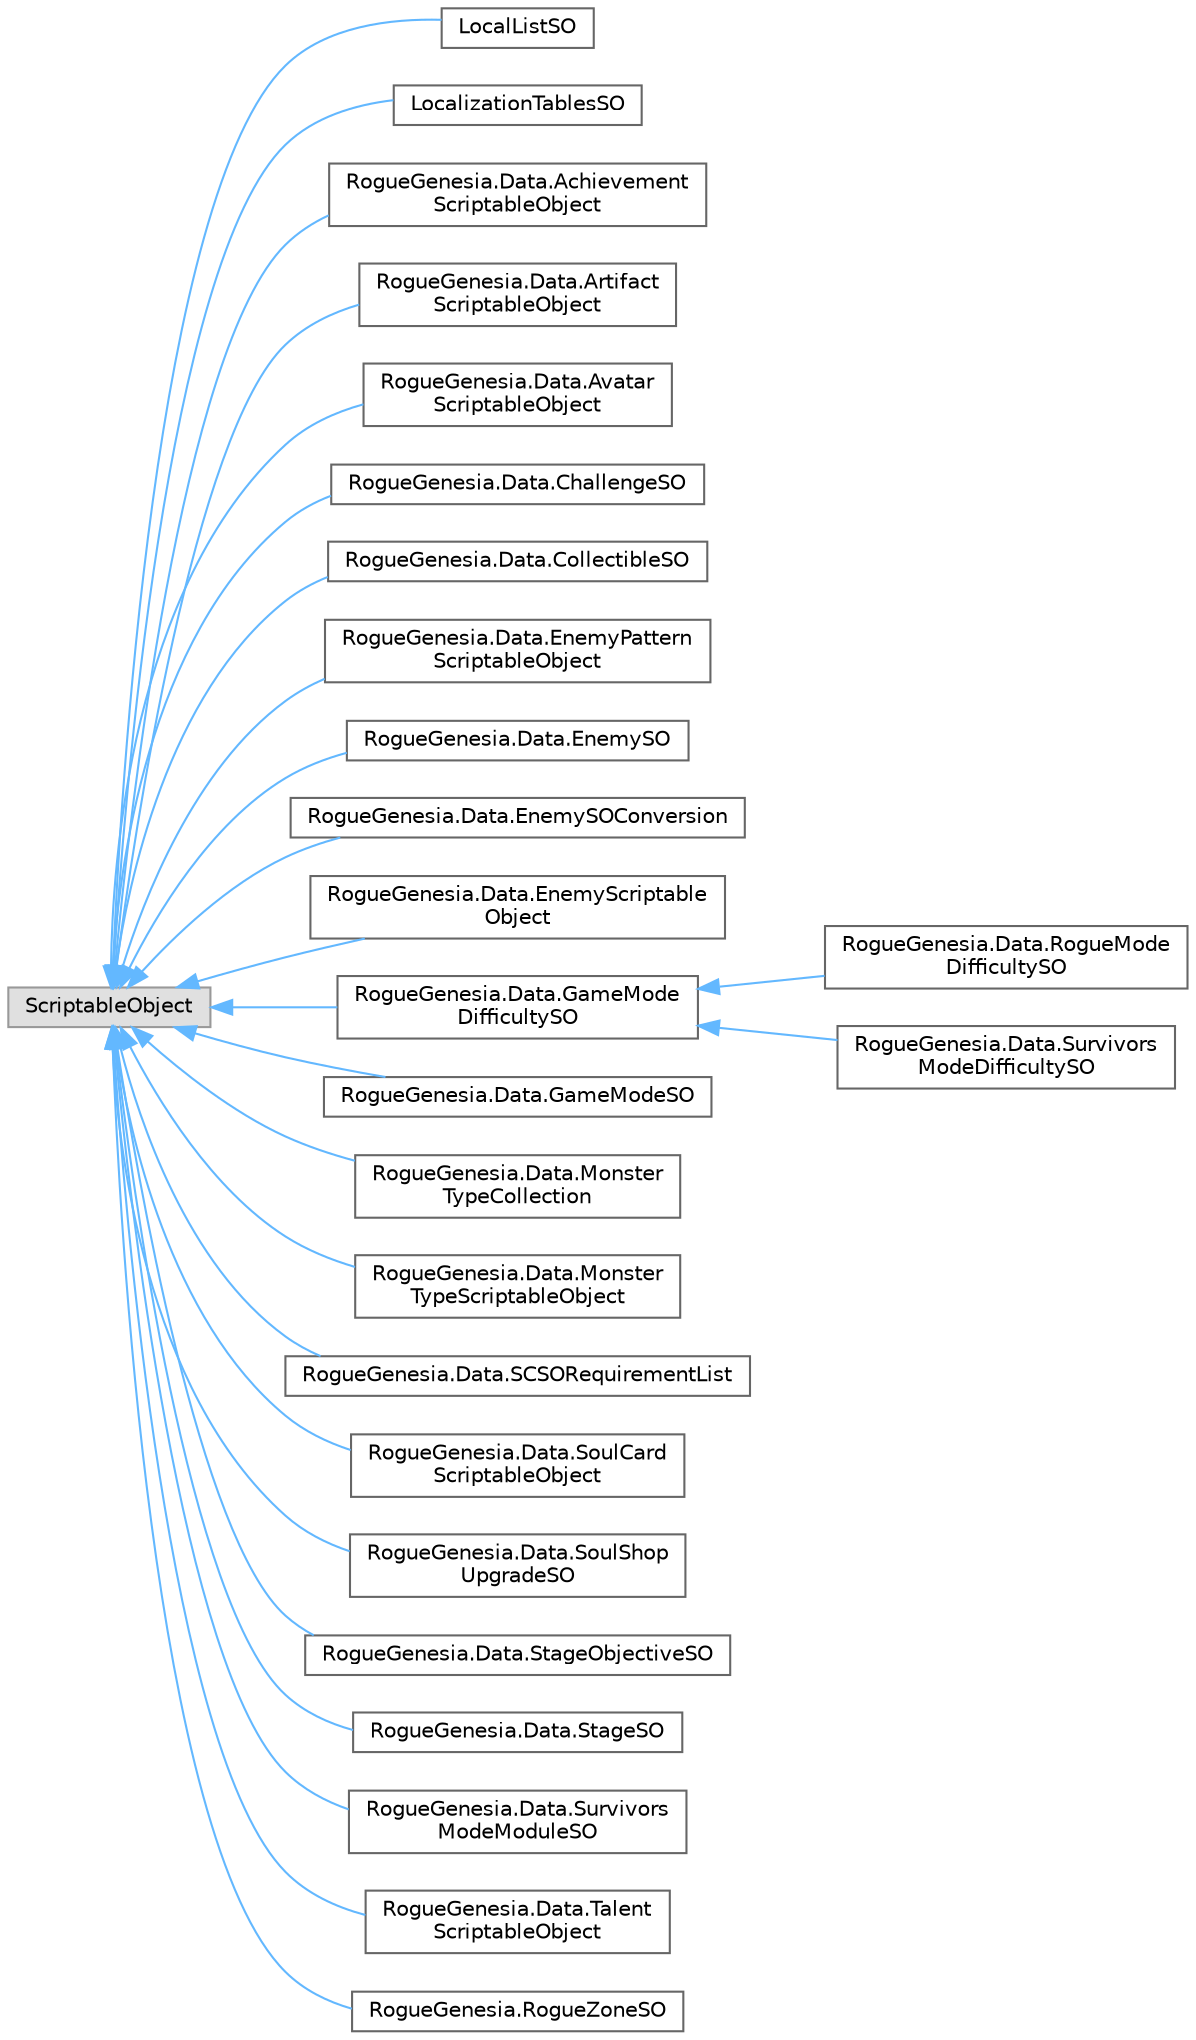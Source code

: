 digraph "Graphical Class Hierarchy"
{
 // LATEX_PDF_SIZE
  bgcolor="transparent";
  edge [fontname=Helvetica,fontsize=10,labelfontname=Helvetica,labelfontsize=10];
  node [fontname=Helvetica,fontsize=10,shape=box,height=0.2,width=0.4];
  rankdir="LR";
  Node0 [label="ScriptableObject",height=0.2,width=0.4,color="grey60", fillcolor="#E0E0E0", style="filled",tooltip=" "];
  Node0 -> Node1 [dir="back",color="steelblue1",style="solid"];
  Node1 [label="LocalListSO",height=0.2,width=0.4,color="grey40", fillcolor="white", style="filled",URL="$class_local_list_s_o.html",tooltip=" "];
  Node0 -> Node2 [dir="back",color="steelblue1",style="solid"];
  Node2 [label="LocalizationTablesSO",height=0.2,width=0.4,color="grey40", fillcolor="white", style="filled",URL="$class_localization_tables_s_o.html",tooltip=" "];
  Node0 -> Node3 [dir="back",color="steelblue1",style="solid"];
  Node3 [label="RogueGenesia.Data.Achievement\lScriptableObject",height=0.2,width=0.4,color="grey40", fillcolor="white", style="filled",URL="$class_rogue_genesia_1_1_data_1_1_achievement_scriptable_object.html",tooltip=" "];
  Node0 -> Node4 [dir="back",color="steelblue1",style="solid"];
  Node4 [label="RogueGenesia.Data.Artifact\lScriptableObject",height=0.2,width=0.4,color="grey40", fillcolor="white", style="filled",URL="$class_rogue_genesia_1_1_data_1_1_artifact_scriptable_object.html",tooltip=" "];
  Node0 -> Node5 [dir="back",color="steelblue1",style="solid"];
  Node5 [label="RogueGenesia.Data.Avatar\lScriptableObject",height=0.2,width=0.4,color="grey40", fillcolor="white", style="filled",URL="$class_rogue_genesia_1_1_data_1_1_avatar_scriptable_object.html",tooltip=" "];
  Node0 -> Node6 [dir="back",color="steelblue1",style="solid"];
  Node6 [label="RogueGenesia.Data.ChallengeSO",height=0.2,width=0.4,color="grey40", fillcolor="white", style="filled",URL="$class_rogue_genesia_1_1_data_1_1_challenge_s_o.html",tooltip=" "];
  Node0 -> Node7 [dir="back",color="steelblue1",style="solid"];
  Node7 [label="RogueGenesia.Data.CollectibleSO",height=0.2,width=0.4,color="grey40", fillcolor="white", style="filled",URL="$class_rogue_genesia_1_1_data_1_1_collectible_s_o.html",tooltip=" "];
  Node0 -> Node8 [dir="back",color="steelblue1",style="solid"];
  Node8 [label="RogueGenesia.Data.EnemyPattern\lScriptableObject",height=0.2,width=0.4,color="grey40", fillcolor="white", style="filled",URL="$class_rogue_genesia_1_1_data_1_1_enemy_pattern_scriptable_object.html",tooltip=" "];
  Node0 -> Node9 [dir="back",color="steelblue1",style="solid"];
  Node9 [label="RogueGenesia.Data.EnemySO",height=0.2,width=0.4,color="grey40", fillcolor="white", style="filled",URL="$class_rogue_genesia_1_1_data_1_1_enemy_s_o.html",tooltip=" "];
  Node0 -> Node10 [dir="back",color="steelblue1",style="solid"];
  Node10 [label="RogueGenesia.Data.EnemySOConversion",height=0.2,width=0.4,color="grey40", fillcolor="white", style="filled",URL="$class_rogue_genesia_1_1_data_1_1_enemy_s_o_conversion.html",tooltip=" "];
  Node0 -> Node11 [dir="back",color="steelblue1",style="solid"];
  Node11 [label="RogueGenesia.Data.EnemyScriptable\lObject",height=0.2,width=0.4,color="grey40", fillcolor="white", style="filled",URL="$class_rogue_genesia_1_1_data_1_1_enemy_scriptable_object.html",tooltip=" "];
  Node0 -> Node12 [dir="back",color="steelblue1",style="solid"];
  Node12 [label="RogueGenesia.Data.GameMode\lDifficultySO",height=0.2,width=0.4,color="grey40", fillcolor="white", style="filled",URL="$class_rogue_genesia_1_1_data_1_1_game_mode_difficulty_s_o.html",tooltip=" "];
  Node12 -> Node13 [dir="back",color="steelblue1",style="solid"];
  Node13 [label="RogueGenesia.Data.RogueMode\lDifficultySO",height=0.2,width=0.4,color="grey40", fillcolor="white", style="filled",URL="$class_rogue_genesia_1_1_data_1_1_rogue_mode_difficulty_s_o.html",tooltip=" "];
  Node12 -> Node14 [dir="back",color="steelblue1",style="solid"];
  Node14 [label="RogueGenesia.Data.Survivors\lModeDifficultySO",height=0.2,width=0.4,color="grey40", fillcolor="white", style="filled",URL="$class_rogue_genesia_1_1_data_1_1_survivors_mode_difficulty_s_o.html",tooltip=" "];
  Node0 -> Node15 [dir="back",color="steelblue1",style="solid"];
  Node15 [label="RogueGenesia.Data.GameModeSO",height=0.2,width=0.4,color="grey40", fillcolor="white", style="filled",URL="$class_rogue_genesia_1_1_data_1_1_game_mode_s_o.html",tooltip=" "];
  Node0 -> Node16 [dir="back",color="steelblue1",style="solid"];
  Node16 [label="RogueGenesia.Data.Monster\lTypeCollection",height=0.2,width=0.4,color="grey40", fillcolor="white", style="filled",URL="$class_rogue_genesia_1_1_data_1_1_monster_type_collection.html",tooltip=" "];
  Node0 -> Node17 [dir="back",color="steelblue1",style="solid"];
  Node17 [label="RogueGenesia.Data.Monster\lTypeScriptableObject",height=0.2,width=0.4,color="grey40", fillcolor="white", style="filled",URL="$class_rogue_genesia_1_1_data_1_1_monster_type_scriptable_object.html",tooltip=" "];
  Node0 -> Node18 [dir="back",color="steelblue1",style="solid"];
  Node18 [label="RogueGenesia.Data.SCSORequirementList",height=0.2,width=0.4,color="grey40", fillcolor="white", style="filled",URL="$class_rogue_genesia_1_1_data_1_1_s_c_s_o_requirement_list.html",tooltip=" "];
  Node0 -> Node19 [dir="back",color="steelblue1",style="solid"];
  Node19 [label="RogueGenesia.Data.SoulCard\lScriptableObject",height=0.2,width=0.4,color="grey40", fillcolor="white", style="filled",URL="$class_rogue_genesia_1_1_data_1_1_soul_card_scriptable_object.html",tooltip=" "];
  Node0 -> Node20 [dir="back",color="steelblue1",style="solid"];
  Node20 [label="RogueGenesia.Data.SoulShop\lUpgradeSO",height=0.2,width=0.4,color="grey40", fillcolor="white", style="filled",URL="$class_rogue_genesia_1_1_data_1_1_soul_shop_upgrade_s_o.html",tooltip=" "];
  Node0 -> Node21 [dir="back",color="steelblue1",style="solid"];
  Node21 [label="RogueGenesia.Data.StageObjectiveSO",height=0.2,width=0.4,color="grey40", fillcolor="white", style="filled",URL="$class_rogue_genesia_1_1_data_1_1_stage_objective_s_o.html",tooltip=" "];
  Node0 -> Node22 [dir="back",color="steelblue1",style="solid"];
  Node22 [label="RogueGenesia.Data.StageSO",height=0.2,width=0.4,color="grey40", fillcolor="white", style="filled",URL="$class_rogue_genesia_1_1_data_1_1_stage_s_o.html",tooltip=" "];
  Node0 -> Node23 [dir="back",color="steelblue1",style="solid"];
  Node23 [label="RogueGenesia.Data.Survivors\lModeModuleSO",height=0.2,width=0.4,color="grey40", fillcolor="white", style="filled",URL="$class_rogue_genesia_1_1_data_1_1_survivors_mode_module_s_o.html",tooltip=" "];
  Node0 -> Node24 [dir="back",color="steelblue1",style="solid"];
  Node24 [label="RogueGenesia.Data.Talent\lScriptableObject",height=0.2,width=0.4,color="grey40", fillcolor="white", style="filled",URL="$class_rogue_genesia_1_1_data_1_1_talent_scriptable_object.html",tooltip=" "];
  Node0 -> Node25 [dir="back",color="steelblue1",style="solid"];
  Node25 [label="RogueGenesia.RogueZoneSO",height=0.2,width=0.4,color="grey40", fillcolor="white", style="filled",URL="$class_rogue_genesia_1_1_rogue_zone_s_o.html",tooltip=" "];
}
